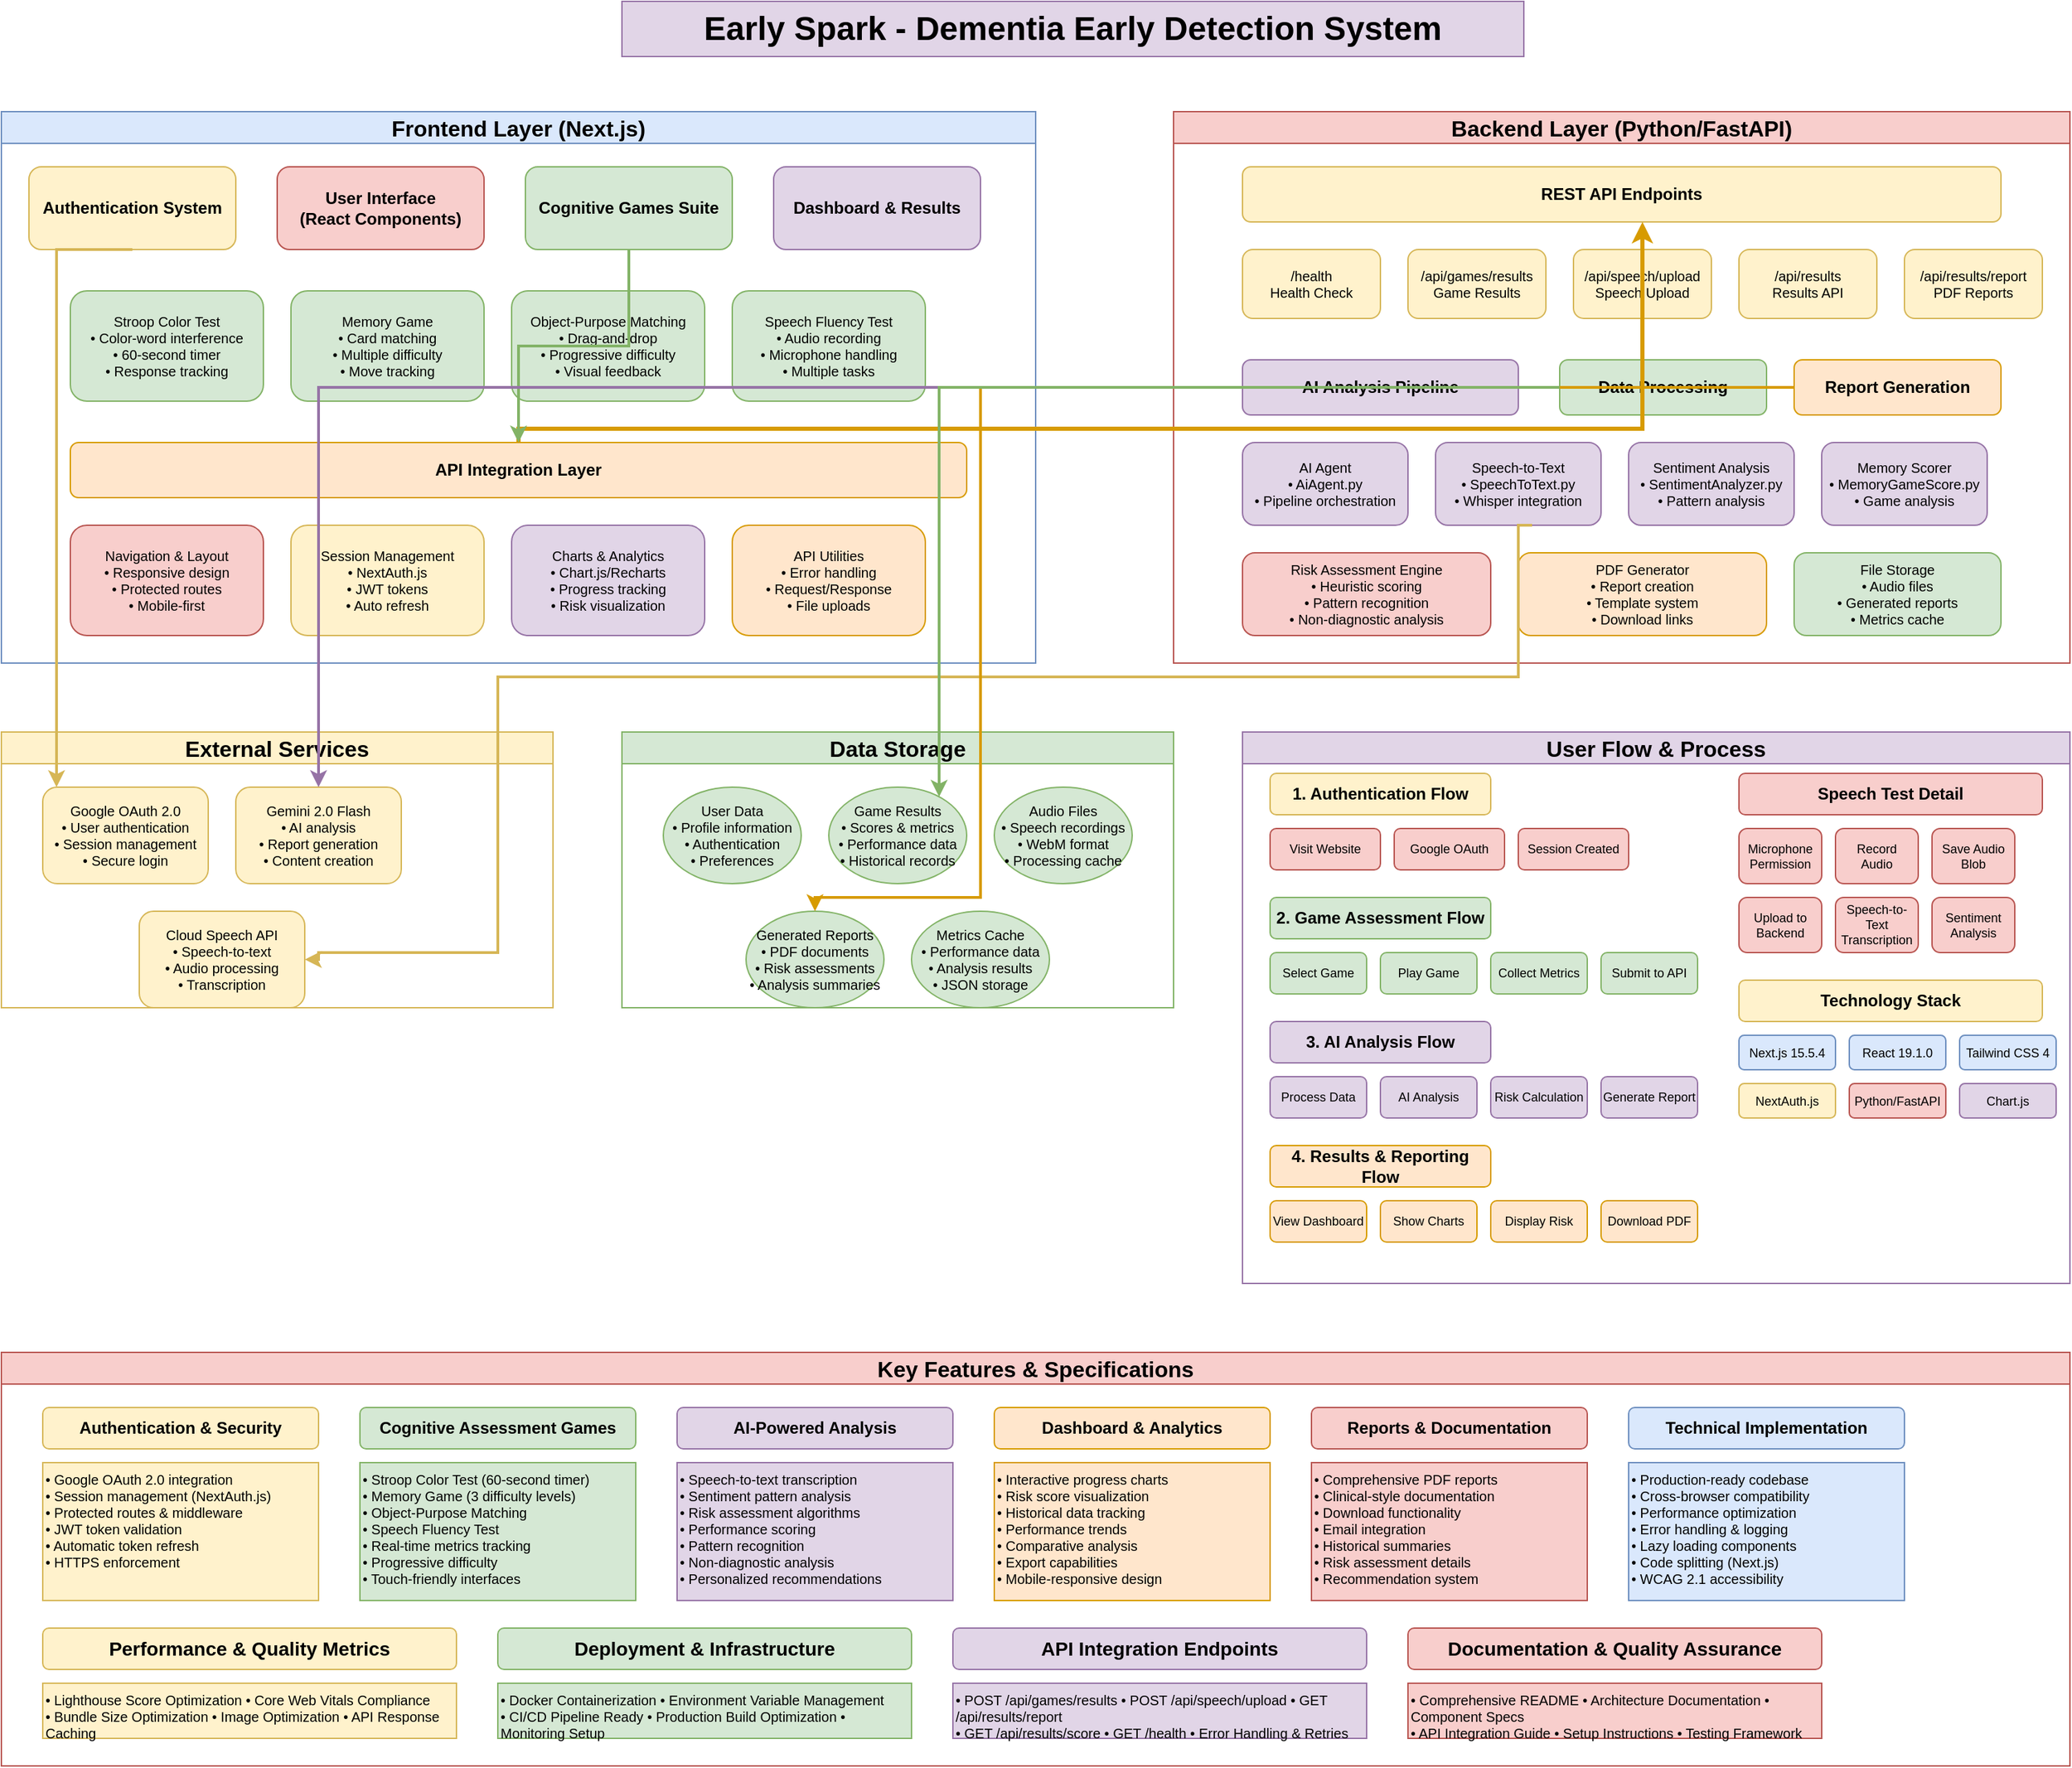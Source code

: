 <mxfile>
    <diagram id="spark-mind-architecture" name="Spark Mind System Architecture">
        <mxGraphModel dx="343" dy="245" grid="1" gridSize="10" guides="1" tooltips="1" connect="1" arrows="1" fold="1" page="1" pageScale="1" pageWidth="1654" pageHeight="2339" math="0" shadow="0">
            <root>
                <mxCell id="0"/>
                <mxCell id="1" parent="0"/>
                <mxCell id="title" value="Early Spark - Dementia Early Detection System" style="text;html=1;align=center;verticalAlign=middle;whiteSpace=wrap;rounded=0;fontSize=24;fontStyle=1;fillColor=#e1d5e7;strokeColor=#9673a6;" parent="1" vertex="1">
                    <mxGeometry x="500" y="20" width="654" height="40" as="geometry"/>
                </mxCell>
                <mxCell id="frontend-layer" value="Frontend Layer (Next.js)" style="swimlane;whiteSpace=wrap;html=1;fontSize=16;fontStyle=1;fillColor=#dae8fc;strokeColor=#6c8ebf;" parent="1" vertex="1">
                    <mxGeometry x="50" y="100" width="750" height="400" as="geometry"/>
                </mxCell>
                <mxCell id="auth-system" value="Authentication System" style="rounded=1;whiteSpace=wrap;html=1;fillColor=#fff2cc;strokeColor=#d6b656;fontSize=12;fontStyle=1;" parent="frontend-layer" vertex="1">
                    <mxGeometry x="20" y="40" width="150" height="60" as="geometry"/>
                </mxCell>
                <mxCell id="user-interface" value="User Interface&#xa;(React Components)" style="rounded=1;whiteSpace=wrap;html=1;fillColor=#f8cecc;strokeColor=#b85450;fontSize=12;fontStyle=1;" parent="frontend-layer" vertex="1">
                    <mxGeometry x="200" y="40" width="150" height="60" as="geometry"/>
                </mxCell>
                <mxCell id="games-suite" value="Cognitive Games Suite" style="rounded=1;whiteSpace=wrap;html=1;fillColor=#d5e8d4;strokeColor=#82b366;fontSize=12;fontStyle=1;" parent="frontend-layer" vertex="1">
                    <mxGeometry x="380" y="40" width="150" height="60" as="geometry"/>
                </mxCell>
                <mxCell id="dashboard" value="Dashboard &amp; Results" style="rounded=1;whiteSpace=wrap;html=1;fillColor=#e1d5e7;strokeColor=#9673a6;fontSize=12;fontStyle=1;" parent="frontend-layer" vertex="1">
                    <mxGeometry x="560" y="40" width="150" height="60" as="geometry"/>
                </mxCell>
                <mxCell id="stroop-game" value="Stroop Color Test&#xa;• Color-word interference&#xa;• 60-second timer&#xa;• Response tracking" style="rounded=1;whiteSpace=wrap;html=1;fillColor=#d5e8d4;strokeColor=#82b366;fontSize=10;" parent="frontend-layer" vertex="1">
                    <mxGeometry x="50" y="130" width="140" height="80" as="geometry"/>
                </mxCell>
                <mxCell id="memory-game" value="Memory Game&#xa;• Card matching&#xa;• Multiple difficulty&#xa;• Move tracking" style="rounded=1;whiteSpace=wrap;html=1;fillColor=#d5e8d4;strokeColor=#82b366;fontSize=10;" parent="frontend-layer" vertex="1">
                    <mxGeometry x="210" y="130" width="140" height="80" as="geometry"/>
                </mxCell>
                <mxCell id="matching-game" value="Object-Purpose Matching&#xa;• Drag-and-drop&#xa;• Progressive difficulty&#xa;• Visual feedback" style="rounded=1;whiteSpace=wrap;html=1;fillColor=#d5e8d4;strokeColor=#82b366;fontSize=10;" parent="frontend-layer" vertex="1">
                    <mxGeometry x="370" y="130" width="140" height="80" as="geometry"/>
                </mxCell>
                <mxCell id="speech-game" value="Speech Fluency Test&#xa;• Audio recording&#xa;• Microphone handling&#xa;• Multiple tasks" style="rounded=1;whiteSpace=wrap;html=1;fillColor=#d5e8d4;strokeColor=#82b366;fontSize=10;" parent="frontend-layer" vertex="1">
                    <mxGeometry x="530" y="130" width="140" height="80" as="geometry"/>
                </mxCell>
                <mxCell id="api-layer" value="API Integration Layer" style="rounded=1;whiteSpace=wrap;html=1;fillColor=#ffe6cc;strokeColor=#d79b00;fontSize=12;fontStyle=1;" parent="frontend-layer" vertex="1">
                    <mxGeometry x="50" y="240" width="650" height="40" as="geometry"/>
                </mxCell>
                <mxCell id="navigation" value="Navigation &amp; Layout&#xa;• Responsive design&#xa;• Protected routes&#xa;• Mobile-first" style="rounded=1;whiteSpace=wrap;html=1;fillColor=#f8cecc;strokeColor=#b85450;fontSize=10;" parent="frontend-layer" vertex="1">
                    <mxGeometry x="50" y="300" width="140" height="80" as="geometry"/>
                </mxCell>
                <mxCell id="session-mgmt" value="Session Management&#xa;• NextAuth.js&#xa;• JWT tokens&#xa;• Auto refresh" style="rounded=1;whiteSpace=wrap;html=1;fillColor=#fff2cc;strokeColor=#d6b656;fontSize=10;" parent="frontend-layer" vertex="1">
                    <mxGeometry x="210" y="300" width="140" height="80" as="geometry"/>
                </mxCell>
                <mxCell id="charts" value="Charts &amp; Analytics&#xa;• Chart.js/Recharts&#xa;• Progress tracking&#xa;• Risk visualization" style="rounded=1;whiteSpace=wrap;html=1;fillColor=#e1d5e7;strokeColor=#9673a6;fontSize=10;" parent="frontend-layer" vertex="1">
                    <mxGeometry x="370" y="300" width="140" height="80" as="geometry"/>
                </mxCell>
                <mxCell id="api-utils" value="API Utilities&#xa;• Error handling&#xa;• Request/Response&#xa;• File uploads" style="rounded=1;whiteSpace=wrap;html=1;fillColor=#ffe6cc;strokeColor=#d79b00;fontSize=10;" parent="frontend-layer" vertex="1">
                    <mxGeometry x="530" y="300" width="140" height="80" as="geometry"/>
                </mxCell>
                <mxCell id="backend-layer" value="Backend Layer (Python/FastAPI)" style="swimlane;whiteSpace=wrap;html=1;fontSize=16;fontStyle=1;fillColor=#f8cecc;strokeColor=#b85450;" parent="1" vertex="1">
                    <mxGeometry x="900" y="100" width="650" height="400" as="geometry"/>
                </mxCell>
                <mxCell id="api-endpoints" value="REST API Endpoints" style="rounded=1;whiteSpace=wrap;html=1;fillColor=#fff2cc;strokeColor=#d6b656;fontSize=12;fontStyle=1;" parent="backend-layer" vertex="1">
                    <mxGeometry x="50" y="40" width="550" height="40" as="geometry"/>
                </mxCell>
                <mxCell id="health-endpoint" value="/health&#xa;Health Check" style="rounded=1;whiteSpace=wrap;html=1;fillColor=#fff2cc;strokeColor=#d6b656;fontSize=10;" parent="backend-layer" vertex="1">
                    <mxGeometry x="50" y="100" width="100" height="50" as="geometry"/>
                </mxCell>
                <mxCell id="games-endpoint" value="/api/games/results&#xa;Game Results" style="rounded=1;whiteSpace=wrap;html=1;fillColor=#fff2cc;strokeColor=#d6b656;fontSize=10;" parent="backend-layer" vertex="1">
                    <mxGeometry x="170" y="100" width="100" height="50" as="geometry"/>
                </mxCell>
                <mxCell id="speech-endpoint" value="/api/speech/upload&#xa;Speech Upload" style="rounded=1;whiteSpace=wrap;html=1;fillColor=#fff2cc;strokeColor=#d6b656;fontSize=10;" parent="backend-layer" vertex="1">
                    <mxGeometry x="290" y="100" width="100" height="50" as="geometry"/>
                </mxCell>
                <mxCell id="results-endpoint" value="/api/results&#xa;Results API" style="rounded=1;whiteSpace=wrap;html=1;fillColor=#fff2cc;strokeColor=#d6b656;fontSize=10;" parent="backend-layer" vertex="1">
                    <mxGeometry x="410" y="100" width="100" height="50" as="geometry"/>
                </mxCell>
                <mxCell id="report-endpoint" value="/api/results/report&#xa;PDF Reports" style="rounded=1;whiteSpace=wrap;html=1;fillColor=#fff2cc;strokeColor=#d6b656;fontSize=10;" parent="backend-layer" vertex="1">
                    <mxGeometry x="530" y="100" width="100" height="50" as="geometry"/>
                </mxCell>
                <mxCell id="ai-pipeline" value="AI Analysis Pipeline" style="rounded=1;whiteSpace=wrap;html=1;fillColor=#e1d5e7;strokeColor=#9673a6;fontSize=12;fontStyle=1;" parent="backend-layer" vertex="1">
                    <mxGeometry x="50" y="180" width="200" height="40" as="geometry"/>
                </mxCell>
                <mxCell id="data-processing" value="Data Processing" style="rounded=1;whiteSpace=wrap;html=1;fillColor=#d5e8d4;strokeColor=#82b366;fontSize=12;fontStyle=1;" parent="backend-layer" vertex="1">
                    <mxGeometry x="280" y="180" width="150" height="40" as="geometry"/>
                </mxCell>
                <mxCell id="report-generation" value="Report Generation" style="rounded=1;whiteSpace=wrap;html=1;fillColor=#ffe6cc;strokeColor=#d79b00;fontSize=12;fontStyle=1;" parent="backend-layer" vertex="1">
                    <mxGeometry x="450" y="180" width="150" height="40" as="geometry"/>
                </mxCell>
                <mxCell id="ai-agent" value="AI Agent&#xa;• AiAgent.py&#xa;• Pipeline orchestration" style="rounded=1;whiteSpace=wrap;html=1;fillColor=#e1d5e7;strokeColor=#9673a6;fontSize=10;" parent="backend-layer" vertex="1">
                    <mxGeometry x="50" y="240" width="120" height="60" as="geometry"/>
                </mxCell>
                <mxCell id="speech-to-text" value="Speech-to-Text&#xa;• SpeechToText.py&#xa;• Whisper integration" style="rounded=1;whiteSpace=wrap;html=1;fillColor=#e1d5e7;strokeColor=#9673a6;fontSize=10;" parent="backend-layer" vertex="1">
                    <mxGeometry x="190" y="240" width="120" height="60" as="geometry"/>
                </mxCell>
                <mxCell id="sentiment-analysis" value="Sentiment Analysis&#xa;• SentimentAnalyzer.py&#xa;• Pattern analysis" style="rounded=1;whiteSpace=wrap;html=1;fillColor=#e1d5e7;strokeColor=#9673a6;fontSize=10;" parent="backend-layer" vertex="1">
                    <mxGeometry x="330" y="240" width="120" height="60" as="geometry"/>
                </mxCell>
                <mxCell id="memory-scorer" value="Memory Scorer&#xa;• MemoryGameScore.py&#xa;• Game analysis" style="rounded=1;whiteSpace=wrap;html=1;fillColor=#e1d5e7;strokeColor=#9673a6;fontSize=10;" parent="backend-layer" vertex="1">
                    <mxGeometry x="470" y="240" width="120" height="60" as="geometry"/>
                </mxCell>
                <mxCell id="risk-engine" value="Risk Assessment Engine&#xa;• Heuristic scoring&#xa;• Pattern recognition&#xa;• Non-diagnostic analysis" style="rounded=1;whiteSpace=wrap;html=1;fillColor=#f8cecc;strokeColor=#b85450;fontSize=10;" parent="backend-layer" vertex="1">
                    <mxGeometry x="50" y="320" width="180" height="60" as="geometry"/>
                </mxCell>
                <mxCell id="pdf-generator" value="PDF Generator&#xa;• Report creation&#xa;• Template system&#xa;• Download links" style="rounded=1;whiteSpace=wrap;html=1;fillColor=#ffe6cc;strokeColor=#d79b00;fontSize=10;" parent="backend-layer" vertex="1">
                    <mxGeometry x="250" y="320" width="180" height="60" as="geometry"/>
                </mxCell>
                <mxCell id="file-storage" value="File Storage&#xa;• Audio files&#xa;• Generated reports&#xa;• Metrics cache" style="rounded=1;whiteSpace=wrap;html=1;fillColor=#d5e8d4;strokeColor=#82b366;fontSize=10;" parent="backend-layer" vertex="1">
                    <mxGeometry x="450" y="320" width="150" height="60" as="geometry"/>
                </mxCell>
                <mxCell id="external-services" value="External Services" style="swimlane;whiteSpace=wrap;html=1;fontSize=16;fontStyle=1;fillColor=#fff2cc;strokeColor=#d6b656;" parent="1" vertex="1">
                    <mxGeometry x="50" y="550" width="400" height="200" as="geometry"/>
                </mxCell>
                <mxCell id="google-oauth" value="Google OAuth 2.0&#xa;• User authentication&#xa;• Session management&#xa;• Secure login" style="rounded=1;whiteSpace=wrap;html=1;fillColor=#fff2cc;strokeColor=#d6b656;fontSize=10;" parent="external-services" vertex="1">
                    <mxGeometry x="30" y="40" width="120" height="70" as="geometry"/>
                </mxCell>
                <mxCell id="openai-api" value="Gemini 2.0 Flash&lt;br&gt;• AI analysis&lt;br&gt;• Report generation&lt;br&gt;• Content creation" style="rounded=1;whiteSpace=wrap;html=1;fillColor=#fff2cc;strokeColor=#d6b656;fontSize=10;" parent="external-services" vertex="1">
                    <mxGeometry x="170" y="40" width="120" height="70" as="geometry"/>
                </mxCell>
                <mxCell id="cloud-speech" value="Cloud Speech API&#xa;• Speech-to-text&#xa;• Audio processing&#xa;• Transcription" style="rounded=1;whiteSpace=wrap;html=1;fillColor=#fff2cc;strokeColor=#d6b656;fontSize=10;" parent="external-services" vertex="1">
                    <mxGeometry x="100" y="130" width="120" height="70" as="geometry"/>
                </mxCell>
                <mxCell id="speech-to-cloud" style="edgeStyle=orthogonalEdgeStyle;rounded=0;orthogonalLoop=1;jettySize=auto;html=1;strokeColor=#d6b656;strokeWidth=2;fillColor=#fff2cc;exitX=0.5;exitY=1;exitDx=0;exitDy=0;entryX=1;entryY=0.5;entryDx=0;entryDy=0;" parent="external-services" target="cloud-speech" edge="1">
                    <mxGeometry relative="1" as="geometry">
                        <mxPoint x="1110" y="-150" as="sourcePoint"/>
                        <mxPoint x="230" y="165" as="targetPoint"/>
                        <Array as="points">
                            <mxPoint x="1100" y="-150"/>
                            <mxPoint x="1100" y="-40"/>
                            <mxPoint x="360" y="-40"/>
                            <mxPoint x="360" y="160"/>
                            <mxPoint x="230" y="160"/>
                            <mxPoint x="230" y="165"/>
                        </Array>
                    </mxGeometry>
                </mxCell>
                <mxCell id="data-storage" value="Data Storage" style="swimlane;whiteSpace=wrap;html=1;fontSize=16;fontStyle=1;fillColor=#d5e8d4;strokeColor=#82b366;" parent="1" vertex="1">
                    <mxGeometry x="500" y="550" width="400" height="200" as="geometry"/>
                </mxCell>
                <mxCell id="user-data" value="User Data&#xa;• Profile information&#xa;• Authentication&#xa;• Preferences" style="ellipse;whiteSpace=wrap;html=1;fillColor=#d5e8d4;strokeColor=#82b366;fontSize=10;" parent="data-storage" vertex="1">
                    <mxGeometry x="30" y="40" width="100" height="70" as="geometry"/>
                </mxCell>
                <mxCell id="game-results" value="Game Results&#xa;• Scores &amp; metrics&#xa;• Performance data&#xa;• Historical records" style="ellipse;whiteSpace=wrap;html=1;fillColor=#d5e8d4;strokeColor=#82b366;fontSize=10;" parent="data-storage" vertex="1">
                    <mxGeometry x="150" y="40" width="100" height="70" as="geometry"/>
                </mxCell>
                <mxCell id="audio-files" value="Audio Files&#xa;• Speech recordings&#xa;• WebM format&#xa;• Processing cache" style="ellipse;whiteSpace=wrap;html=1;fillColor=#d5e8d4;strokeColor=#82b366;fontSize=10;" parent="data-storage" vertex="1">
                    <mxGeometry x="270" y="40" width="100" height="70" as="geometry"/>
                </mxCell>
                <mxCell id="reports" value="Generated Reports&#xa;• PDF documents&#xa;• Risk assessments&#xa;• Analysis summaries" style="ellipse;whiteSpace=wrap;html=1;fillColor=#d5e8d4;strokeColor=#82b366;fontSize=10;" parent="data-storage" vertex="1">
                    <mxGeometry x="90" y="130" width="100" height="70" as="geometry"/>
                </mxCell>
                <mxCell id="metrics" value="Metrics Cache&#xa;• Performance data&#xa;• Analysis results&#xa;• JSON storage" style="ellipse;whiteSpace=wrap;html=1;fillColor=#d5e8d4;strokeColor=#82b366;fontSize=10;" parent="data-storage" vertex="1">
                    <mxGeometry x="210" y="130" width="100" height="70" as="geometry"/>
                </mxCell>
                <mxCell id="report-to-storage" style="edgeStyle=orthogonalEdgeStyle;rounded=0;orthogonalLoop=1;jettySize=auto;html=1;strokeColor=#d79b00;strokeWidth=2;fillColor=#ffe6cc;" parent="data-storage" source="report-generation" target="reports" edge="1">
                    <mxGeometry relative="1" as="geometry">
                        <Array as="points">
                            <mxPoint x="260" y="-250"/>
                            <mxPoint x="260" y="120"/>
                            <mxPoint x="140" y="120"/>
                        </Array>
                    </mxGeometry>
                </mxCell>
                <mxCell id="user-flow" value="User Flow &amp; Process" style="swimlane;whiteSpace=wrap;html=1;fontSize=16;fontStyle=1;fillColor=#e1d5e7;strokeColor=#9673a6;" parent="1" vertex="1">
                    <mxGeometry x="950" y="550" width="600" height="400" as="geometry"/>
                </mxCell>
                <mxCell id="auth-flow" value="1. Authentication Flow" style="rounded=1;whiteSpace=wrap;html=1;fillColor=#fff2cc;strokeColor=#d6b656;fontSize=12;fontStyle=1;" parent="user-flow" vertex="1">
                    <mxGeometry x="20" y="30" width="160" height="30" as="geometry"/>
                </mxCell>
                <mxCell id="visit-site" value="Visit Website" style="rounded=1;whiteSpace=wrap;html=1;fillColor=#f8cecc;strokeColor=#b85450;fontSize=9;" parent="user-flow" vertex="1">
                    <mxGeometry x="20" y="70" width="80" height="30" as="geometry"/>
                </mxCell>
                <mxCell id="google-login" value="Google OAuth" style="rounded=1;whiteSpace=wrap;html=1;fillColor=#f8cecc;strokeColor=#b85450;fontSize=9;" parent="user-flow" vertex="1">
                    <mxGeometry x="110" y="70" width="80" height="30" as="geometry"/>
                </mxCell>
                <mxCell id="session-created" value="Session Created" style="rounded=1;whiteSpace=wrap;html=1;fillColor=#f8cecc;strokeColor=#b85450;fontSize=9;" parent="user-flow" vertex="1">
                    <mxGeometry x="200" y="70" width="80" height="30" as="geometry"/>
                </mxCell>
                <mxCell id="game-flow" value="2. Game Assessment Flow" style="rounded=1;whiteSpace=wrap;html=1;fillColor=#d5e8d4;strokeColor=#82b366;fontSize=12;fontStyle=1;" parent="user-flow" vertex="1">
                    <mxGeometry x="20" y="120" width="160" height="30" as="geometry"/>
                </mxCell>
                <mxCell id="select-game" value="Select Game" style="rounded=1;whiteSpace=wrap;html=1;fillColor=#d5e8d4;strokeColor=#82b366;fontSize=9;" parent="user-flow" vertex="1">
                    <mxGeometry x="20" y="160" width="70" height="30" as="geometry"/>
                </mxCell>
                <mxCell id="play-game" value="Play Game" style="rounded=1;whiteSpace=wrap;html=1;fillColor=#d5e8d4;strokeColor=#82b366;fontSize=9;" parent="user-flow" vertex="1">
                    <mxGeometry x="100" y="160" width="70" height="30" as="geometry"/>
                </mxCell>
                <mxCell id="collect-metrics" value="Collect Metrics" style="rounded=1;whiteSpace=wrap;html=1;fillColor=#d5e8d4;strokeColor=#82b366;fontSize=9;" parent="user-flow" vertex="1">
                    <mxGeometry x="180" y="160" width="70" height="30" as="geometry"/>
                </mxCell>
                <mxCell id="submit-api" value="Submit to API" style="rounded=1;whiteSpace=wrap;html=1;fillColor=#d5e8d4;strokeColor=#82b366;fontSize=9;" parent="user-flow" vertex="1">
                    <mxGeometry x="260" y="160" width="70" height="30" as="geometry"/>
                </mxCell>
                <mxCell id="analysis-flow" value="3. AI Analysis Flow" style="rounded=1;whiteSpace=wrap;html=1;fillColor=#e1d5e7;strokeColor=#9673a6;fontSize=12;fontStyle=1;" parent="user-flow" vertex="1">
                    <mxGeometry x="20" y="210" width="160" height="30" as="geometry"/>
                </mxCell>
                <mxCell id="process-data" value="Process Data" style="rounded=1;whiteSpace=wrap;html=1;fillColor=#e1d5e7;strokeColor=#9673a6;fontSize=9;" parent="user-flow" vertex="1">
                    <mxGeometry x="20" y="250" width="70" height="30" as="geometry"/>
                </mxCell>
                <mxCell id="ai-analysis" value="AI Analysis" style="rounded=1;whiteSpace=wrap;html=1;fillColor=#e1d5e7;strokeColor=#9673a6;fontSize=9;" parent="user-flow" vertex="1">
                    <mxGeometry x="100" y="250" width="70" height="30" as="geometry"/>
                </mxCell>
                <mxCell id="risk-calc" value="Risk Calculation" style="rounded=1;whiteSpace=wrap;html=1;fillColor=#e1d5e7;strokeColor=#9673a6;fontSize=9;" parent="user-flow" vertex="1">
                    <mxGeometry x="180" y="250" width="70" height="30" as="geometry"/>
                </mxCell>
                <mxCell id="generate-report" value="Generate Report" style="rounded=1;whiteSpace=wrap;html=1;fillColor=#e1d5e7;strokeColor=#9673a6;fontSize=9;" parent="user-flow" vertex="1">
                    <mxGeometry x="260" y="250" width="70" height="30" as="geometry"/>
                </mxCell>
                <mxCell id="results-flow" value="4. Results &amp; Reporting Flow" style="rounded=1;whiteSpace=wrap;html=1;fillColor=#ffe6cc;strokeColor=#d79b00;fontSize=12;fontStyle=1;" parent="user-flow" vertex="1">
                    <mxGeometry x="20" y="300" width="160" height="30" as="geometry"/>
                </mxCell>
                <mxCell id="view-dashboard" value="View Dashboard" style="rounded=1;whiteSpace=wrap;html=1;fillColor=#ffe6cc;strokeColor=#d79b00;fontSize=9;" parent="user-flow" vertex="1">
                    <mxGeometry x="20" y="340" width="70" height="30" as="geometry"/>
                </mxCell>
                <mxCell id="show-charts" value="Show Charts" style="rounded=1;whiteSpace=wrap;html=1;fillColor=#ffe6cc;strokeColor=#d79b00;fontSize=9;" parent="user-flow" vertex="1">
                    <mxGeometry x="100" y="340" width="70" height="30" as="geometry"/>
                </mxCell>
                <mxCell id="display-risk" value="Display Risk" style="rounded=1;whiteSpace=wrap;html=1;fillColor=#ffe6cc;strokeColor=#d79b00;fontSize=9;" parent="user-flow" vertex="1">
                    <mxGeometry x="180" y="340" width="70" height="30" as="geometry"/>
                </mxCell>
                <mxCell id="download-pdf" value="Download PDF" style="rounded=1;whiteSpace=wrap;html=1;fillColor=#ffe6cc;strokeColor=#d79b00;fontSize=9;" parent="user-flow" vertex="1">
                    <mxGeometry x="260" y="340" width="70" height="30" as="geometry"/>
                </mxCell>
                <mxCell id="speech-detail" value="Speech Test Detail" style="rounded=1;whiteSpace=wrap;html=1;fillColor=#f8cecc;strokeColor=#b85450;fontSize=12;fontStyle=1;" parent="user-flow" vertex="1">
                    <mxGeometry x="360" y="30" width="220" height="30" as="geometry"/>
                </mxCell>
                <mxCell id="mic-permission" value="Microphone&#xa;Permission" style="rounded=1;whiteSpace=wrap;html=1;fillColor=#f8cecc;strokeColor=#b85450;fontSize=9;" parent="user-flow" vertex="1">
                    <mxGeometry x="360" y="70" width="60" height="40" as="geometry"/>
                </mxCell>
                <mxCell id="record-audio" value="Record&#xa;Audio" style="rounded=1;whiteSpace=wrap;html=1;fillColor=#f8cecc;strokeColor=#b85450;fontSize=9;" parent="user-flow" vertex="1">
                    <mxGeometry x="430" y="70" width="60" height="40" as="geometry"/>
                </mxCell>
                <mxCell id="save-blob" value="Save Audio&#xa;Blob" style="rounded=1;whiteSpace=wrap;html=1;fillColor=#f8cecc;strokeColor=#b85450;fontSize=9;" parent="user-flow" vertex="1">
                    <mxGeometry x="500" y="70" width="60" height="40" as="geometry"/>
                </mxCell>
                <mxCell id="upload-audio" value="Upload to&#xa;Backend" style="rounded=1;whiteSpace=wrap;html=1;fillColor=#f8cecc;strokeColor=#b85450;fontSize=9;" parent="user-flow" vertex="1">
                    <mxGeometry x="360" y="120" width="60" height="40" as="geometry"/>
                </mxCell>
                <mxCell id="transcribe" value="Speech-to-Text&#xa;Transcription" style="rounded=1;whiteSpace=wrap;html=1;fillColor=#f8cecc;strokeColor=#b85450;fontSize=9;" parent="user-flow" vertex="1">
                    <mxGeometry x="430" y="120" width="60" height="40" as="geometry"/>
                </mxCell>
                <mxCell id="sentiment" value="Sentiment&#xa;Analysis" style="rounded=1;whiteSpace=wrap;html=1;fillColor=#f8cecc;strokeColor=#b85450;fontSize=9;" parent="user-flow" vertex="1">
                    <mxGeometry x="500" y="120" width="60" height="40" as="geometry"/>
                </mxCell>
                <mxCell id="tech-stack" value="Technology Stack" style="rounded=1;whiteSpace=wrap;html=1;fillColor=#fff2cc;strokeColor=#d6b656;fontSize=12;fontStyle=1;" parent="user-flow" vertex="1">
                    <mxGeometry x="360" y="180" width="220" height="30" as="geometry"/>
                </mxCell>
                <mxCell id="nextjs" value="Next.js 15.5.4" style="rounded=1;whiteSpace=wrap;html=1;fillColor=#dae8fc;strokeColor=#6c8ebf;fontSize=9;" parent="user-flow" vertex="1">
                    <mxGeometry x="360" y="220" width="70" height="25" as="geometry"/>
                </mxCell>
                <mxCell id="react" value="React 19.1.0" style="rounded=1;whiteSpace=wrap;html=1;fillColor=#dae8fc;strokeColor=#6c8ebf;fontSize=9;" parent="user-flow" vertex="1">
                    <mxGeometry x="440" y="220" width="70" height="25" as="geometry"/>
                </mxCell>
                <mxCell id="tailwind" value="Tailwind CSS 4" style="rounded=1;whiteSpace=wrap;html=1;fillColor=#dae8fc;strokeColor=#6c8ebf;fontSize=9;" parent="user-flow" vertex="1">
                    <mxGeometry x="520" y="220" width="70" height="25" as="geometry"/>
                </mxCell>
                <mxCell id="nextauth" value="NextAuth.js" style="rounded=1;whiteSpace=wrap;html=1;fillColor=#fff2cc;strokeColor=#d6b656;fontSize=9;" parent="user-flow" vertex="1">
                    <mxGeometry x="360" y="255" width="70" height="25" as="geometry"/>
                </mxCell>
                <mxCell id="python" value="Python/FastAPI" style="rounded=1;whiteSpace=wrap;html=1;fillColor=#f8cecc;strokeColor=#b85450;fontSize=9;" parent="user-flow" vertex="1">
                    <mxGeometry x="440" y="255" width="70" height="25" as="geometry"/>
                </mxCell>
                <mxCell id="chartjs" value="Chart.js" style="rounded=1;whiteSpace=wrap;html=1;fillColor=#e1d5e7;strokeColor=#9673a6;fontSize=9;" parent="user-flow" vertex="1">
                    <mxGeometry x="520" y="255" width="70" height="25" as="geometry"/>
                </mxCell>
                <mxCell id="frontend-to-backend" style="edgeStyle=orthogonalEdgeStyle;rounded=0;orthogonalLoop=1;jettySize=auto;html=1;strokeColor=#d79b00;strokeWidth=3;fillColor=#ffe6cc;" parent="1" source="api-layer" target="api-endpoints" edge="1">
                    <mxGeometry relative="1" as="geometry">
                        <Array as="points">
                            <mxPoint x="425" y="330"/>
                            <mxPoint x="1240" y="330"/>
                        </Array>
                    </mxGeometry>
                </mxCell>
                <mxCell id="games-to-api" style="edgeStyle=orthogonalEdgeStyle;rounded=0;orthogonalLoop=1;jettySize=auto;html=1;strokeColor=#82b366;strokeWidth=2;fillColor=#d5e8d4;" parent="1" source="games-suite" target="api-layer" edge="1">
                    <mxGeometry relative="1" as="geometry"/>
                </mxCell>
                <mxCell id="auth-to-google" style="edgeStyle=orthogonalEdgeStyle;rounded=0;orthogonalLoop=1;jettySize=auto;html=1;strokeColor=#d6b656;strokeWidth=2;fillColor=#fff2cc;exitX=0.5;exitY=1;exitDx=0;exitDy=0;" parent="1" source="auth-system" target="google-oauth" edge="1">
                    <mxGeometry relative="1" as="geometry">
                        <Array as="points">
                            <mxPoint x="90" y="200"/>
                        </Array>
                    </mxGeometry>
                </mxCell>
                <mxCell id="backend-to-ai" style="edgeStyle=orthogonalEdgeStyle;rounded=0;orthogonalLoop=1;jettySize=auto;html=1;strokeColor=#9673a6;strokeWidth=2;fillColor=#e1d5e7;" parent="1" source="ai-pipeline" target="openai-api" edge="1">
                    <mxGeometry relative="1" as="geometry"/>
                </mxCell>
                <mxCell id="backend-to-storage" style="edgeStyle=orthogonalEdgeStyle;rounded=0;orthogonalLoop=1;jettySize=auto;html=1;strokeColor=#82b366;strokeWidth=2;fillColor=#d5e8d4;" parent="1" source="data-processing" target="game-results" edge="1">
                    <mxGeometry relative="1" as="geometry">
                        <Array as="points">
                            <mxPoint x="730" y="300"/>
                        </Array>
                    </mxGeometry>
                </mxCell>
                <mxCell id="key-features" value="Key Features &amp; Specifications" style="swimlane;whiteSpace=wrap;html=1;fontSize=16;fontStyle=1;fillColor=#f8cecc;strokeColor=#b85450;" parent="1" vertex="1">
                    <mxGeometry x="50" y="1000" width="1500" height="300" as="geometry"/>
                </mxCell>
                <mxCell id="auth-features" value="Authentication &amp; Security" style="rounded=1;whiteSpace=wrap;html=1;fillColor=#fff2cc;strokeColor=#d6b656;fontSize=12;fontStyle=1;" parent="key-features" vertex="1">
                    <mxGeometry x="30" y="40" width="200" height="30" as="geometry"/>
                </mxCell>
                <mxCell id="auth-list" value="• Google OAuth 2.0 integration&#xa;• Session management (NextAuth.js)&#xa;• Protected routes &amp; middleware&#xa;• JWT token validation&#xa;• Automatic token refresh&#xa;• HTTPS enforcement" style="text;html=1;align=left;verticalAlign=top;whiteSpace=wrap;rounded=0;fontSize=10;fillColor=#fff2cc;strokeColor=#d6b656;" parent="key-features" vertex="1">
                    <mxGeometry x="30" y="80" width="200" height="100" as="geometry"/>
                </mxCell>
                <mxCell id="game-features" value="Cognitive Assessment Games" style="rounded=1;whiteSpace=wrap;html=1;fillColor=#d5e8d4;strokeColor=#82b366;fontSize=12;fontStyle=1;" parent="key-features" vertex="1">
                    <mxGeometry x="260" y="40" width="200" height="30" as="geometry"/>
                </mxCell>
                <mxCell id="game-list" value="• Stroop Color Test (60-second timer)&#xa;• Memory Game (3 difficulty levels)&#xa;• Object-Purpose Matching&#xa;• Speech Fluency Test&#xa;• Real-time metrics tracking&#xa;• Progressive difficulty&#xa;• Touch-friendly interfaces" style="text;html=1;align=left;verticalAlign=top;whiteSpace=wrap;rounded=0;fontSize=10;fillColor=#d5e8d4;strokeColor=#82b366;" parent="key-features" vertex="1">
                    <mxGeometry x="260" y="80" width="200" height="100" as="geometry"/>
                </mxCell>
                <mxCell id="ai-features" value="AI-Powered Analysis" style="rounded=1;whiteSpace=wrap;html=1;fillColor=#e1d5e7;strokeColor=#9673a6;fontSize=12;fontStyle=1;" parent="key-features" vertex="1">
                    <mxGeometry x="490" y="40" width="200" height="30" as="geometry"/>
                </mxCell>
                <mxCell id="ai-list" value="• Speech-to-text transcription&#xa;• Sentiment pattern analysis&#xa;• Risk assessment algorithms&#xa;• Performance scoring&#xa;• Pattern recognition&#xa;• Non-diagnostic analysis&#xa;• Personalized recommendations" style="text;html=1;align=left;verticalAlign=top;whiteSpace=wrap;rounded=0;fontSize=10;fillColor=#e1d5e7;strokeColor=#9673a6;" parent="key-features" vertex="1">
                    <mxGeometry x="490" y="80" width="200" height="100" as="geometry"/>
                </mxCell>
                <mxCell id="dashboard-features" value="Dashboard &amp; Analytics" style="rounded=1;whiteSpace=wrap;html=1;fillColor=#ffe6cc;strokeColor=#d79b00;fontSize=12;fontStyle=1;" parent="key-features" vertex="1">
                    <mxGeometry x="720" y="40" width="200" height="30" as="geometry"/>
                </mxCell>
                <mxCell id="dashboard-list" value="• Interactive progress charts&#xa;• Risk score visualization&#xa;• Historical data tracking&#xa;• Performance trends&#xa;• Comparative analysis&#xa;• Export capabilities&#xa;• Mobile-responsive design" style="text;html=1;align=left;verticalAlign=top;whiteSpace=wrap;rounded=0;fontSize=10;fillColor=#ffe6cc;strokeColor=#d79b00;" parent="key-features" vertex="1">
                    <mxGeometry x="720" y="80" width="200" height="100" as="geometry"/>
                </mxCell>
                <mxCell id="report-features" value="Reports &amp; Documentation" style="rounded=1;whiteSpace=wrap;html=1;fillColor=#f8cecc;strokeColor=#b85450;fontSize=12;fontStyle=1;" parent="key-features" vertex="1">
                    <mxGeometry x="950" y="40" width="200" height="30" as="geometry"/>
                </mxCell>
                <mxCell id="report-list" value="• Comprehensive PDF reports&#xa;• Clinical-style documentation&#xa;• Download functionality&#xa;• Email integration&#xa;• Historical summaries&#xa;• Risk assessment details&#xa;• Recommendation system" style="text;html=1;align=left;verticalAlign=top;whiteSpace=wrap;rounded=0;fontSize=10;fillColor=#f8cecc;strokeColor=#b85450;" parent="key-features" vertex="1">
                    <mxGeometry x="950" y="80" width="200" height="100" as="geometry"/>
                </mxCell>
                <mxCell id="tech-features" value="Technical Implementation" style="rounded=1;whiteSpace=wrap;html=1;fillColor=#dae8fc;strokeColor=#6c8ebf;fontSize=12;fontStyle=1;" parent="key-features" vertex="1">
                    <mxGeometry x="1180" y="40" width="200" height="30" as="geometry"/>
                </mxCell>
                <mxCell id="tech-list" value="• Production-ready codebase&#xa;• Cross-browser compatibility&#xa;• Performance optimization&#xa;• Error handling &amp; logging&#xa;• Lazy loading components&#xa;• Code splitting (Next.js)&#xa;• WCAG 2.1 accessibility" style="text;html=1;align=left;verticalAlign=top;whiteSpace=wrap;rounded=0;fontSize=10;fillColor=#dae8fc;strokeColor=#6c8ebf;" parent="key-features" vertex="1">
                    <mxGeometry x="1180" y="80" width="200" height="100" as="geometry"/>
                </mxCell>
                <mxCell id="performance-section" value="Performance &amp; Quality Metrics" style="rounded=1;whiteSpace=wrap;html=1;fillColor=#fff2cc;strokeColor=#d6b656;fontSize=14;fontStyle=1;" parent="key-features" vertex="1">
                    <mxGeometry x="30" y="200" width="300" height="30" as="geometry"/>
                </mxCell>
                <mxCell id="performance-list" value="• Lighthouse Score Optimization • Core Web Vitals Compliance&#xa;• Bundle Size Optimization • Image Optimization • API Response Caching" style="text;html=1;align=left;verticalAlign=top;whiteSpace=wrap;rounded=0;fontSize=10;fillColor=#fff2cc;strokeColor=#d6b656;" parent="key-features" vertex="1">
                    <mxGeometry x="30" y="240" width="300" height="40" as="geometry"/>
                </mxCell>
                <mxCell id="deployment-section" value="Deployment &amp; Infrastructure" style="rounded=1;whiteSpace=wrap;html=1;fillColor=#d5e8d4;strokeColor=#82b366;fontSize=14;fontStyle=1;" parent="key-features" vertex="1">
                    <mxGeometry x="360" y="200" width="300" height="30" as="geometry"/>
                </mxCell>
                <mxCell id="deployment-list" value="• Docker Containerization • Environment Variable Management&#xa;• CI/CD Pipeline Ready • Production Build Optimization • Monitoring Setup" style="text;html=1;align=left;verticalAlign=top;whiteSpace=wrap;rounded=0;fontSize=10;fillColor=#d5e8d4;strokeColor=#82b366;" parent="key-features" vertex="1">
                    <mxGeometry x="360" y="240" width="300" height="40" as="geometry"/>
                </mxCell>
                <mxCell id="api-section" value="API Integration Endpoints" style="rounded=1;whiteSpace=wrap;html=1;fillColor=#e1d5e7;strokeColor=#9673a6;fontSize=14;fontStyle=1;" parent="key-features" vertex="1">
                    <mxGeometry x="690" y="200" width="300" height="30" as="geometry"/>
                </mxCell>
                <mxCell id="api-list" value="• POST /api/games/results • POST /api/speech/upload • GET /api/results/report&#xa;• GET /api/results/score • GET /health • Error Handling &amp; Retries" style="text;html=1;align=left;verticalAlign=top;whiteSpace=wrap;rounded=0;fontSize=10;fillColor=#e1d5e7;strokeColor=#9673a6;" parent="key-features" vertex="1">
                    <mxGeometry x="690" y="240" width="300" height="40" as="geometry"/>
                </mxCell>
                <mxCell id="doc-section" value="Documentation &amp; Quality Assurance" style="rounded=1;whiteSpace=wrap;html=1;fillColor=#f8cecc;strokeColor=#b85450;fontSize=14;fontStyle=1;" parent="key-features" vertex="1">
                    <mxGeometry x="1020" y="200" width="300" height="30" as="geometry"/>
                </mxCell>
                <mxCell id="doc-list" value="• Comprehensive README • Architecture Documentation • Component Specs&#xa;• API Integration Guide • Setup Instructions • Testing Framework" style="text;html=1;align=left;verticalAlign=top;whiteSpace=wrap;rounded=0;fontSize=10;fillColor=#f8cecc;strokeColor=#b85450;" parent="key-features" vertex="1">
                    <mxGeometry x="1020" y="240" width="300" height="40" as="geometry"/>
                </mxCell>
            </root>
        </mxGraphModel>
    </diagram>
</mxfile>